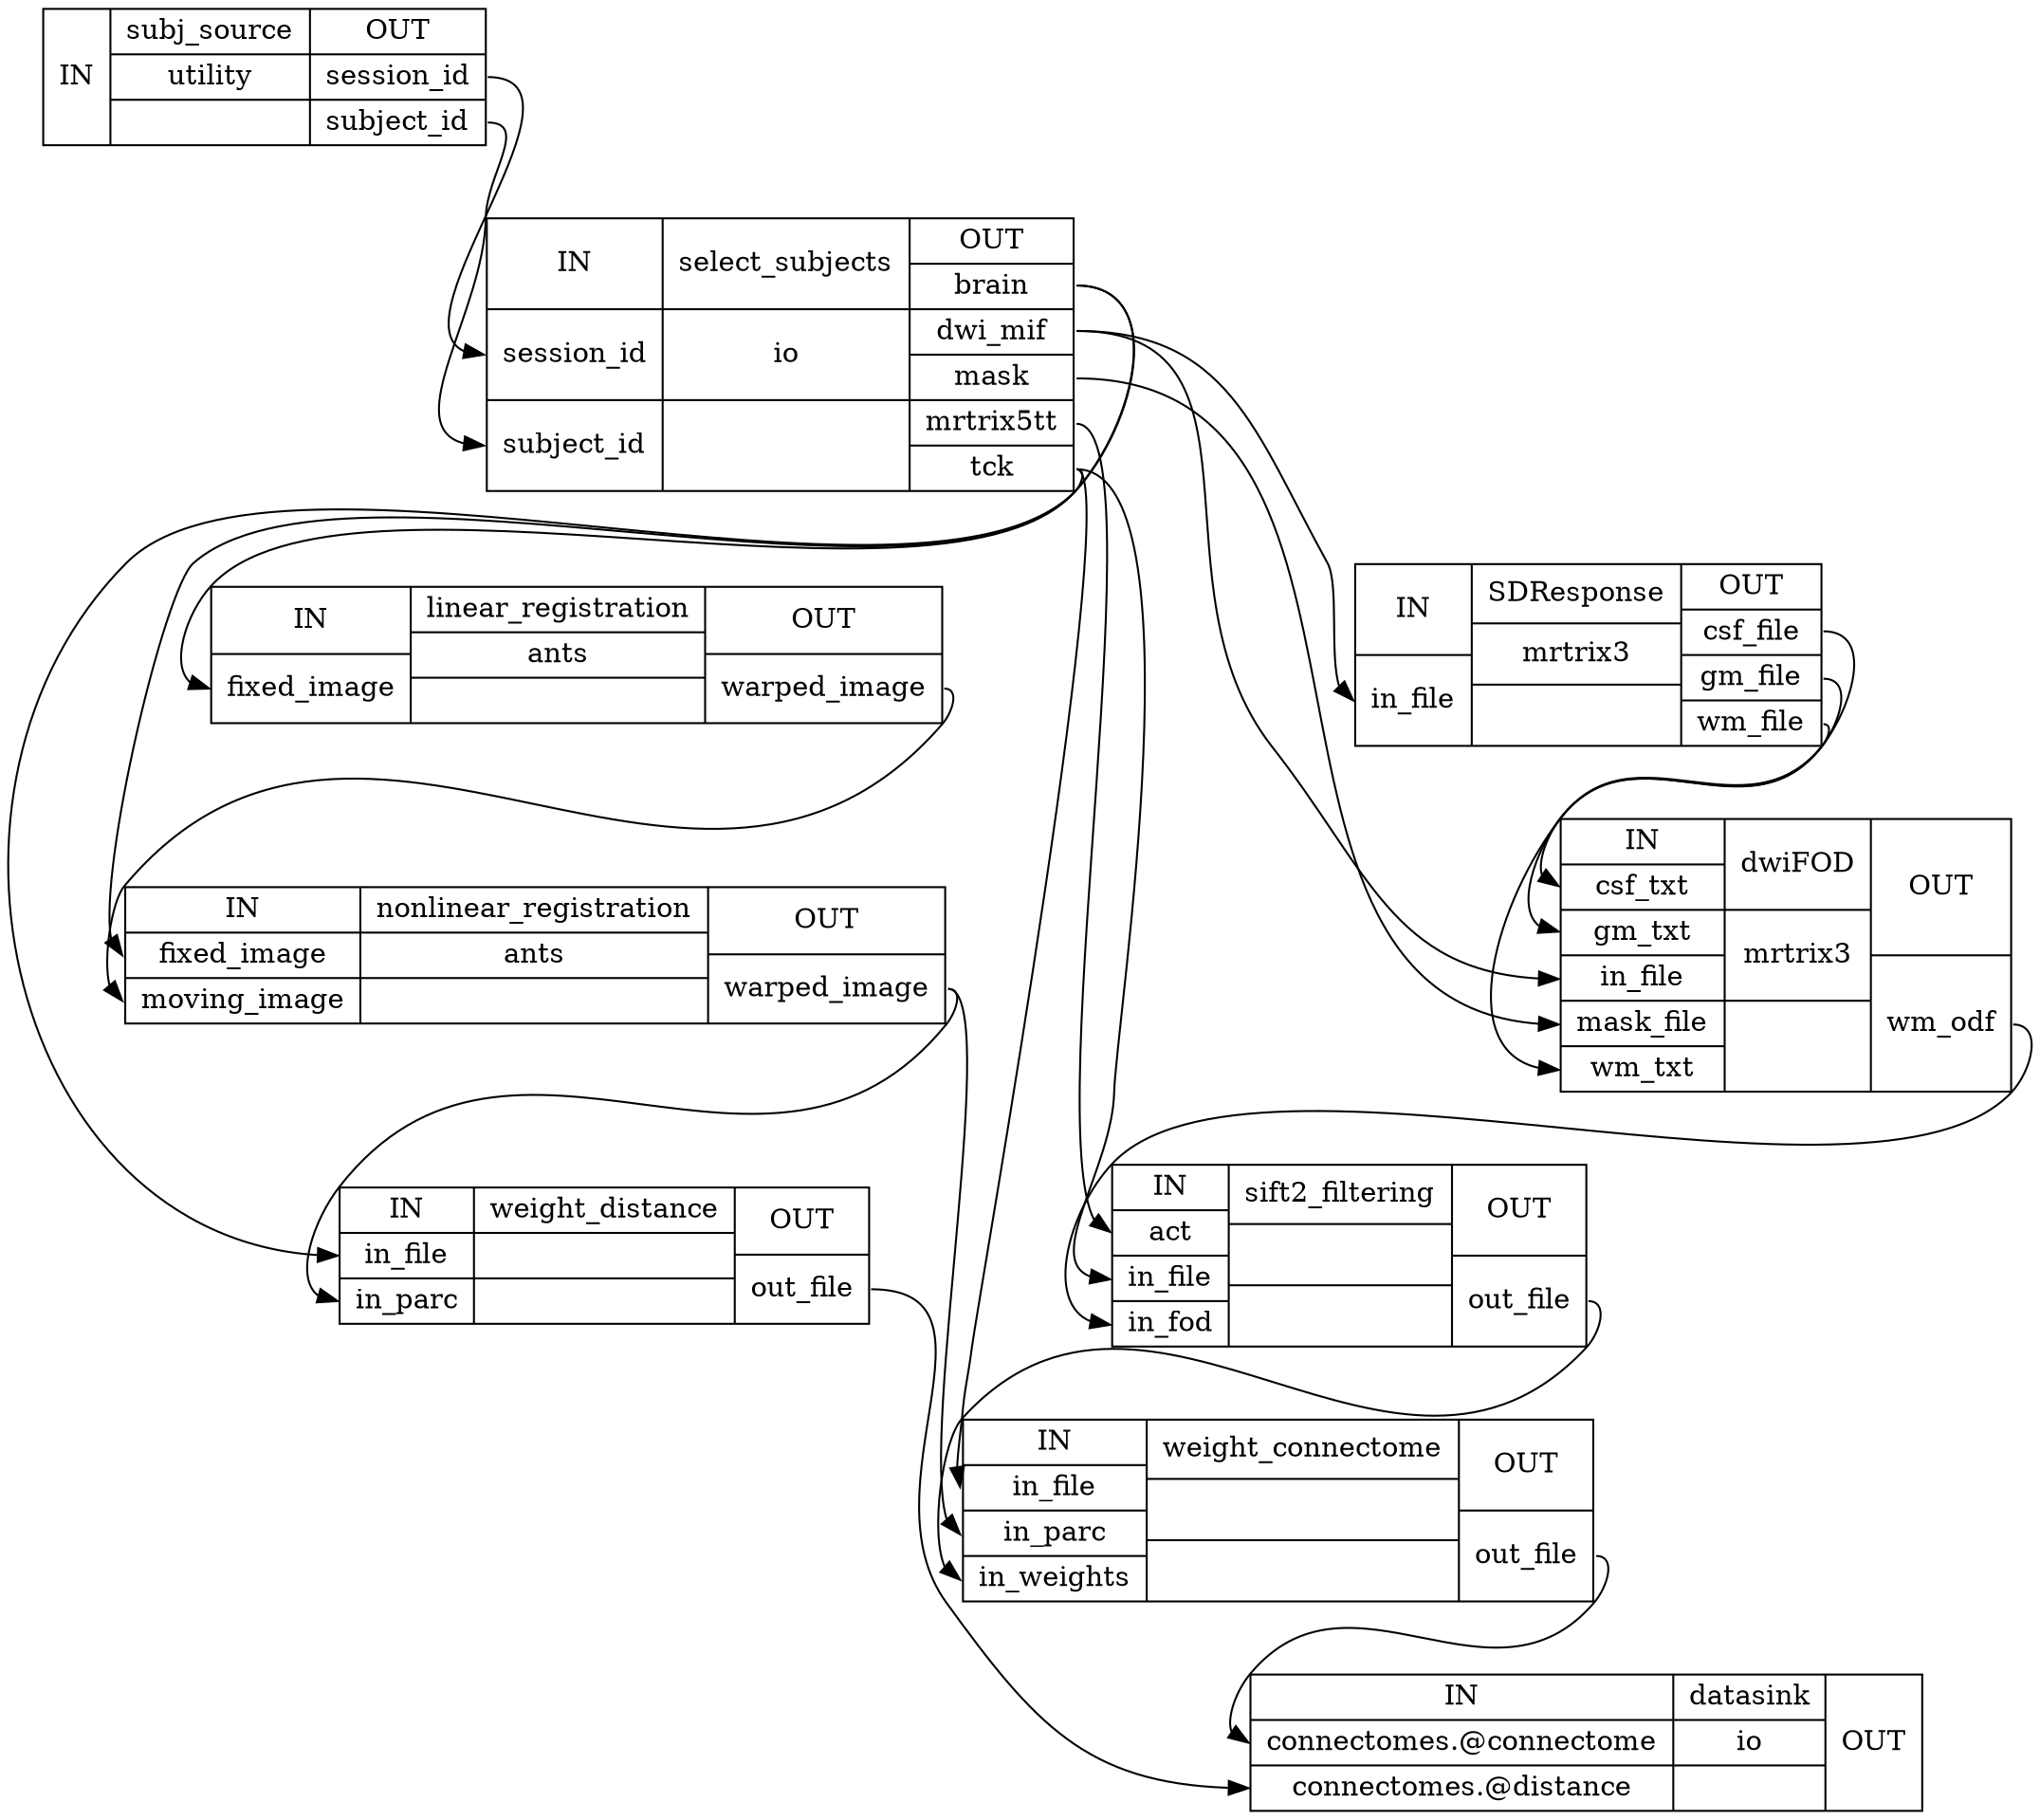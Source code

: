 digraph structs {
node [shape=record];
connectomessubj_source [label="{IN}|{ subj_source | utility |  }|{OUT|<outsessionid> session_id|<outsubjectid> subject_id}"];
connectomesselect_subjects [label="{IN|<insessionid> session_id|<insubjectid> subject_id}|{ select_subjects | io |  }|{OUT|<outbrain> brain|<outdwimif> dwi_mif|<outmask> mask|<outmrtrix5tt> mrtrix5tt|<outtck> tck}"];
connectomeslinear_registration [label="{IN|<infixedimage> fixed_image}|{ linear_registration | ants |  }|{OUT|<outwarpedimage> warped_image}"];
connectomesSDResponse [label="{IN|<ininfile> in_file}|{ SDResponse | mrtrix3 |  }|{OUT|<outcsffile> csf_file|<outgmfile> gm_file|<outwmfile> wm_file}"];
connectomesnonlinear_registration [label="{IN|<infixedimage> fixed_image|<inmovingimage> moving_image}|{ nonlinear_registration | ants |  }|{OUT|<outwarpedimage> warped_image}"];
connectomesdwiFOD [label="{IN|<incsftxt> csf_txt|<ingmtxt> gm_txt|<ininfile> in_file|<inmaskfile> mask_file|<inwmtxt> wm_txt}|{ dwiFOD | mrtrix3 |  }|{OUT|<outwmodf> wm_odf}"];
connectomesweight_distance [label="{IN|<ininfile> in_file|<ininparc> in_parc}|{ weight_distance |  |  }|{OUT|<outoutfile> out_file}"];
connectomessift2_filtering [label="{IN|<inact> act|<ininfile> in_file|<ininfod> in_fod}|{ sift2_filtering |  |  }|{OUT|<outoutfile> out_file}"];
connectomesweight_connectome [label="{IN|<ininfile> in_file|<ininparc> in_parc|<ininweights> in_weights}|{ weight_connectome |  |  }|{OUT|<outoutfile> out_file}"];
connectomesdatasink [label="{IN|<inconnectomesconnectome> connectomes.@connectome|<inconnectomesdistance> connectomes.@distance}|{ datasink | io |  }|{OUT}"];
connectomesSDResponse:outcsffile:e -> connectomesdwiFOD:incsftxt:w;
connectomesSDResponse:outgmfile:e -> connectomesdwiFOD:ingmtxt:w;
connectomesSDResponse:outwmfile:e -> connectomesdwiFOD:inwmtxt:w;
connectomesdwiFOD:outwmodf:e -> connectomessift2_filtering:ininfod:w;
connectomeslinear_registration:outwarpedimage:e -> connectomesnonlinear_registration:inmovingimage:w;
connectomesnonlinear_registration:outwarpedimage:e -> connectomesweight_connectome:ininparc:w;
connectomesnonlinear_registration:outwarpedimage:e -> connectomesweight_distance:ininparc:w;
connectomesselect_subjects:outbrain:e -> connectomeslinear_registration:infixedimage:w;
connectomesselect_subjects:outbrain:e -> connectomesnonlinear_registration:infixedimage:w;
connectomesselect_subjects:outdwimif:e -> connectomesSDResponse:ininfile:w;
connectomesselect_subjects:outdwimif:e -> connectomesdwiFOD:ininfile:w;
connectomesselect_subjects:outmask:e -> connectomesdwiFOD:inmaskfile:w;
connectomesselect_subjects:outmrtrix5tt:e -> connectomessift2_filtering:inact:w;
connectomesselect_subjects:outtck:e -> connectomessift2_filtering:ininfile:w;
connectomesselect_subjects:outtck:e -> connectomesweight_connectome:ininfile:w;
connectomesselect_subjects:outtck:e -> connectomesweight_distance:ininfile:w;
connectomessift2_filtering:outoutfile:e -> connectomesweight_connectome:ininweights:w;
connectomessubj_source:outsessionid:e -> connectomesselect_subjects:insessionid:w;
connectomessubj_source:outsubjectid:e -> connectomesselect_subjects:insubjectid:w;
connectomesweight_connectome:outoutfile:e -> connectomesdatasink:inconnectomesconnectome:w;
connectomesweight_distance:outoutfile:e -> connectomesdatasink:inconnectomesdistance:w;
}